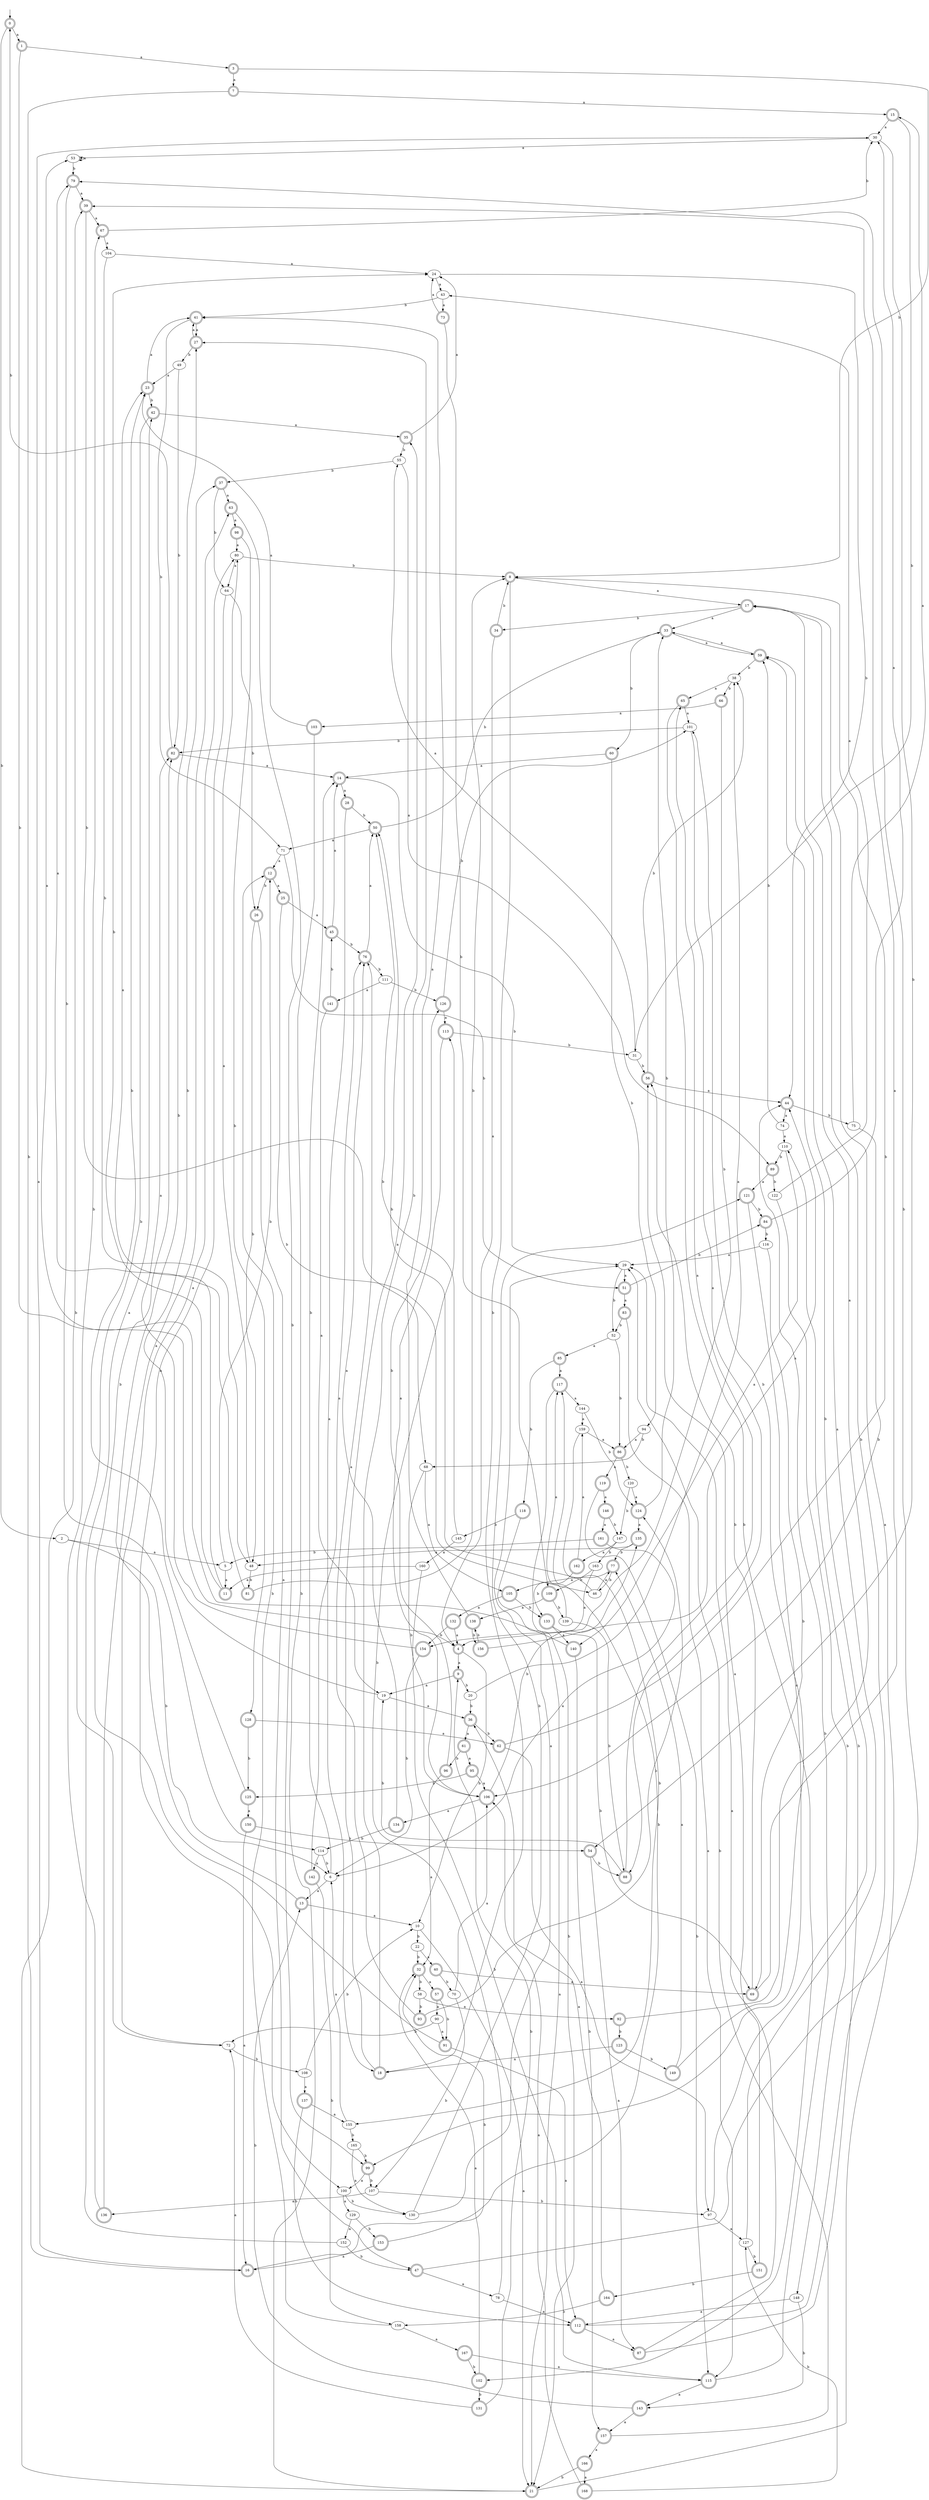 digraph RandomDFA {
  __start0 [label="", shape=none];
  __start0 -> 0 [label=""];
  0 [shape=circle] [shape=doublecircle]
  0 -> 1 [label="a"]
  0 -> 2 [label="b"]
  1 [shape=doublecircle]
  1 -> 3 [label="a"]
  1 -> 4 [label="b"]
  2
  2 -> 5 [label="a"]
  2 -> 6 [label="b"]
  3 [shape=doublecircle]
  3 -> 7 [label="a"]
  3 -> 8 [label="b"]
  4 [shape=doublecircle]
  4 -> 9 [label="a"]
  4 -> 10 [label="b"]
  5
  5 -> 11 [label="a"]
  5 -> 12 [label="b"]
  6
  6 -> 13 [label="a"]
  6 -> 14 [label="b"]
  7 [shape=doublecircle]
  7 -> 15 [label="a"]
  7 -> 16 [label="b"]
  8 [shape=doublecircle]
  8 -> 17 [label="a"]
  8 -> 18 [label="b"]
  9 [shape=doublecircle]
  9 -> 19 [label="a"]
  9 -> 20 [label="b"]
  10
  10 -> 21 [label="a"]
  10 -> 22 [label="b"]
  11 [shape=doublecircle]
  11 -> 23 [label="a"]
  11 -> 24 [label="b"]
  12 [shape=doublecircle]
  12 -> 25 [label="a"]
  12 -> 26 [label="b"]
  13 [shape=doublecircle]
  13 -> 10 [label="a"]
  13 -> 27 [label="b"]
  14 [shape=doublecircle]
  14 -> 28 [label="a"]
  14 -> 29 [label="b"]
  15 [shape=doublecircle]
  15 -> 30 [label="a"]
  15 -> 31 [label="b"]
  16 [shape=doublecircle]
  16 -> 30 [label="a"]
  16 -> 32 [label="b"]
  17 [shape=doublecircle]
  17 -> 33 [label="a"]
  17 -> 34 [label="b"]
  18 [shape=doublecircle]
  18 -> 35 [label="a"]
  18 -> 27 [label="b"]
  19
  19 -> 36 [label="a"]
  19 -> 37 [label="b"]
  20
  20 -> 38 [label="a"]
  20 -> 36 [label="b"]
  21 [shape=doublecircle]
  21 -> 17 [label="a"]
  21 -> 39 [label="b"]
  22
  22 -> 40 [label="a"]
  22 -> 32 [label="b"]
  23 [shape=doublecircle]
  23 -> 41 [label="a"]
  23 -> 42 [label="b"]
  24
  24 -> 43 [label="a"]
  24 -> 44 [label="b"]
  25 [shape=doublecircle]
  25 -> 45 [label="a"]
  25 -> 46 [label="b"]
  26 [shape=doublecircle]
  26 -> 47 [label="a"]
  26 -> 48 [label="b"]
  27 [shape=doublecircle]
  27 -> 41 [label="a"]
  27 -> 49 [label="b"]
  28 [shape=doublecircle]
  28 -> 18 [label="a"]
  28 -> 50 [label="b"]
  29
  29 -> 51 [label="a"]
  29 -> 52 [label="b"]
  30
  30 -> 53 [label="a"]
  30 -> 54 [label="b"]
  31
  31 -> 55 [label="a"]
  31 -> 56 [label="b"]
  32 [shape=doublecircle]
  32 -> 57 [label="a"]
  32 -> 58 [label="b"]
  33 [shape=doublecircle]
  33 -> 59 [label="a"]
  33 -> 60 [label="b"]
  34 [shape=doublecircle]
  34 -> 4 [label="a"]
  34 -> 8 [label="b"]
  35 [shape=doublecircle]
  35 -> 24 [label="a"]
  35 -> 55 [label="b"]
  36 [shape=doublecircle]
  36 -> 61 [label="a"]
  36 -> 62 [label="b"]
  37 [shape=doublecircle]
  37 -> 63 [label="a"]
  37 -> 64 [label="b"]
  38
  38 -> 65 [label="a"]
  38 -> 66 [label="b"]
  39 [shape=doublecircle]
  39 -> 67 [label="a"]
  39 -> 68 [label="b"]
  40 [shape=doublecircle]
  40 -> 69 [label="a"]
  40 -> 70 [label="b"]
  41 [shape=doublecircle]
  41 -> 27 [label="a"]
  41 -> 71 [label="b"]
  42 [shape=doublecircle]
  42 -> 35 [label="a"]
  42 -> 72 [label="b"]
  43
  43 -> 73 [label="a"]
  43 -> 41 [label="b"]
  44 [shape=doublecircle]
  44 -> 74 [label="a"]
  44 -> 75 [label="b"]
  45 [shape=doublecircle]
  45 -> 14 [label="a"]
  45 -> 76 [label="b"]
  46
  46 -> 77 [label="a"]
  46 -> 50 [label="b"]
  47 [shape=doublecircle]
  47 -> 78 [label="a"]
  47 -> 79 [label="b"]
  48
  48 -> 80 [label="a"]
  48 -> 81 [label="b"]
  49
  49 -> 23 [label="a"]
  49 -> 82 [label="b"]
  50 [shape=doublecircle]
  50 -> 71 [label="a"]
  50 -> 33 [label="b"]
  51 [shape=doublecircle]
  51 -> 83 [label="a"]
  51 -> 84 [label="b"]
  52
  52 -> 85 [label="a"]
  52 -> 86 [label="b"]
  53
  53 -> 53 [label="a"]
  53 -> 79 [label="b"]
  54 [shape=doublecircle]
  54 -> 87 [label="a"]
  54 -> 88 [label="b"]
  55
  55 -> 89 [label="a"]
  55 -> 37 [label="b"]
  56 [shape=doublecircle]
  56 -> 44 [label="a"]
  56 -> 38 [label="b"]
  57 [shape=doublecircle]
  57 -> 90 [label="a"]
  57 -> 91 [label="b"]
  58
  58 -> 92 [label="a"]
  58 -> 93 [label="b"]
  59 [shape=doublecircle]
  59 -> 33 [label="a"]
  59 -> 38 [label="b"]
  60 [shape=doublecircle]
  60 -> 14 [label="a"]
  60 -> 94 [label="b"]
  61 [shape=doublecircle]
  61 -> 95 [label="a"]
  61 -> 96 [label="b"]
  62 [shape=doublecircle]
  62 -> 97 [label="a"]
  62 -> 8 [label="b"]
  63 [shape=doublecircle]
  63 -> 98 [label="a"]
  63 -> 99 [label="b"]
  64
  64 -> 100 [label="a"]
  64 -> 26 [label="b"]
  65 [shape=doublecircle]
  65 -> 101 [label="a"]
  65 -> 102 [label="b"]
  66 [shape=doublecircle]
  66 -> 103 [label="a"]
  66 -> 4 [label="b"]
  67 [shape=doublecircle]
  67 -> 104 [label="a"]
  67 -> 30 [label="b"]
  68
  68 -> 105 [label="a"]
  68 -> 106 [label="b"]
  69 [shape=doublecircle]
  69 -> 39 [label="a"]
  69 -> 56 [label="b"]
  70
  70 -> 106 [label="a"]
  70 -> 107 [label="b"]
  71
  71 -> 12 [label="a"]
  71 -> 51 [label="b"]
  72
  72 -> 80 [label="a"]
  72 -> 108 [label="b"]
  73 [shape=doublecircle]
  73 -> 24 [label="a"]
  73 -> 109 [label="b"]
  74
  74 -> 110 [label="a"]
  74 -> 59 [label="b"]
  75
  75 -> 15 [label="a"]
  75 -> 106 [label="b"]
  76 [shape=doublecircle]
  76 -> 50 [label="a"]
  76 -> 111 [label="b"]
  77 [shape=doublecircle]
  77 -> 105 [label="a"]
  77 -> 46 [label="b"]
  78
  78 -> 112 [label="a"]
  78 -> 113 [label="b"]
  79 [shape=doublecircle]
  79 -> 39 [label="a"]
  79 -> 114 [label="b"]
  80
  80 -> 64 [label="a"]
  80 -> 8 [label="b"]
  81 [shape=doublecircle]
  81 -> 79 [label="a"]
  81 -> 8 [label="b"]
  82 [shape=doublecircle]
  82 -> 14 [label="a"]
  82 -> 0 [label="b"]
  83 [shape=doublecircle]
  83 -> 115 [label="a"]
  83 -> 52 [label="b"]
  84 [shape=doublecircle]
  84 -> 30 [label="a"]
  84 -> 116 [label="b"]
  85 [shape=doublecircle]
  85 -> 117 [label="a"]
  85 -> 118 [label="b"]
  86 [shape=doublecircle]
  86 -> 119 [label="a"]
  86 -> 120 [label="b"]
  87 [shape=doublecircle]
  87 -> 29 [label="a"]
  87 -> 110 [label="b"]
  88 [shape=doublecircle]
  88 -> 65 [label="a"]
  88 -> 19 [label="b"]
  89 [shape=doublecircle]
  89 -> 121 [label="a"]
  89 -> 122 [label="b"]
  90
  90 -> 91 [label="a"]
  90 -> 72 [label="b"]
  91 [shape=doublecircle]
  91 -> 112 [label="a"]
  91 -> 82 [label="b"]
  92 [shape=doublecircle]
  92 -> 17 [label="a"]
  92 -> 123 [label="b"]
  93 [shape=doublecircle]
  93 -> 76 [label="a"]
  93 -> 124 [label="b"]
  94
  94 -> 86 [label="a"]
  94 -> 68 [label="b"]
  95 [shape=doublecircle]
  95 -> 106 [label="a"]
  95 -> 125 [label="b"]
  96 [shape=doublecircle]
  96 -> 32 [label="a"]
  96 -> 126 [label="b"]
  97
  97 -> 127 [label="a"]
  97 -> 59 [label="b"]
  98 [shape=doublecircle]
  98 -> 80 [label="a"]
  98 -> 128 [label="b"]
  99 [shape=doublecircle]
  99 -> 100 [label="a"]
  99 -> 107 [label="b"]
  100
  100 -> 129 [label="a"]
  100 -> 130 [label="b"]
  101
  101 -> 88 [label="a"]
  101 -> 82 [label="b"]
  102 [shape=doublecircle]
  102 -> 32 [label="a"]
  102 -> 131 [label="b"]
  103 [shape=doublecircle]
  103 -> 23 [label="a"]
  103 -> 21 [label="b"]
  104
  104 -> 24 [label="a"]
  104 -> 48 [label="b"]
  105 [shape=doublecircle]
  105 -> 132 [label="a"]
  105 -> 133 [label="b"]
  106 [shape=doublecircle]
  106 -> 134 [label="a"]
  106 -> 135 [label="b"]
  107
  107 -> 136 [label="a"]
  107 -> 97 [label="b"]
  108
  108 -> 137 [label="a"]
  108 -> 10 [label="b"]
  109 [shape=doublecircle]
  109 -> 138 [label="a"]
  109 -> 139 [label="b"]
  110
  110 -> 140 [label="a"]
  110 -> 89 [label="b"]
  111
  111 -> 141 [label="a"]
  111 -> 126 [label="b"]
  112 [shape=doublecircle]
  112 -> 87 [label="a"]
  112 -> 17 [label="b"]
  113 [shape=doublecircle]
  113 -> 106 [label="a"]
  113 -> 31 [label="b"]
  114
  114 -> 142 [label="a"]
  114 -> 6 [label="b"]
  115 [shape=doublecircle]
  115 -> 143 [label="a"]
  115 -> 44 [label="b"]
  116
  116 -> 29 [label="a"]
  116 -> 69 [label="b"]
  117 [shape=doublecircle]
  117 -> 144 [label="a"]
  117 -> 21 [label="b"]
  118 [shape=doublecircle]
  118 -> 21 [label="a"]
  118 -> 145 [label="b"]
  119 [shape=doublecircle]
  119 -> 146 [label="a"]
  119 -> 115 [label="b"]
  120
  120 -> 124 [label="a"]
  120 -> 147 [label="b"]
  121 [shape=doublecircle]
  121 -> 99 [label="a"]
  121 -> 84 [label="b"]
  122
  122 -> 43 [label="a"]
  122 -> 148 [label="b"]
  123 [shape=doublecircle]
  123 -> 18 [label="a"]
  123 -> 149 [label="b"]
  124 [shape=doublecircle]
  124 -> 135 [label="a"]
  124 -> 33 [label="b"]
  125 [shape=doublecircle]
  125 -> 150 [label="a"]
  125 -> 23 [label="b"]
  126 [shape=doublecircle]
  126 -> 113 [label="a"]
  126 -> 101 [label="b"]
  127
  127 -> 59 [label="a"]
  127 -> 151 [label="b"]
  128 [shape=doublecircle]
  128 -> 62 [label="a"]
  128 -> 125 [label="b"]
  129
  129 -> 152 [label="a"]
  129 -> 153 [label="b"]
  130
  130 -> 29 [label="a"]
  130 -> 121 [label="b"]
  131 [shape=doublecircle]
  131 -> 72 [label="a"]
  131 -> 9 [label="b"]
  132 [shape=doublecircle]
  132 -> 4 [label="a"]
  132 -> 154 [label="b"]
  133 [shape=doublecircle]
  133 -> 140 [label="a"]
  133 -> 69 [label="b"]
  134 [shape=doublecircle]
  134 -> 76 [label="a"]
  134 -> 114 [label="b"]
  135 [shape=doublecircle]
  135 -> 48 [label="a"]
  135 -> 77 [label="b"]
  136 [shape=doublecircle]
  136 -> 63 [label="a"]
  136 -> 67 [label="b"]
  137 [shape=doublecircle]
  137 -> 155 [label="a"]
  137 -> 112 [label="b"]
  138 [shape=doublecircle]
  138 -> 41 [label="a"]
  138 -> 156 [label="b"]
  139
  139 -> 117 [label="a"]
  139 -> 88 [label="b"]
  140 [shape=doublecircle]
  140 -> 53 [label="a"]
  140 -> 157 [label="b"]
  141 [shape=doublecircle]
  141 -> 19 [label="a"]
  141 -> 45 [label="b"]
  142 [shape=doublecircle]
  142 -> 76 [label="a"]
  142 -> 158 [label="b"]
  143 [shape=doublecircle]
  143 -> 157 [label="a"]
  143 -> 13 [label="b"]
  144
  144 -> 159 [label="a"]
  144 -> 124 [label="b"]
  145
  145 -> 160 [label="a"]
  145 -> 50 [label="b"]
  146 [shape=doublecircle]
  146 -> 161 [label="a"]
  146 -> 147 [label="b"]
  147
  147 -> 162 [label="a"]
  147 -> 163 [label="b"]
  148
  148 -> 112 [label="a"]
  148 -> 143 [label="b"]
  149 [shape=doublecircle]
  149 -> 77 [label="a"]
  149 -> 101 [label="b"]
  150 [shape=doublecircle]
  150 -> 16 [label="a"]
  150 -> 54 [label="b"]
  151 [shape=doublecircle]
  151 -> 56 [label="a"]
  151 -> 164 [label="b"]
  152
  152 -> 42 [label="a"]
  152 -> 47 [label="b"]
  153 [shape=doublecircle]
  153 -> 16 [label="a"]
  153 -> 117 [label="b"]
  154 [shape=doublecircle]
  154 -> 82 [label="a"]
  154 -> 6 [label="b"]
  155
  155 -> 6 [label="a"]
  155 -> 165 [label="b"]
  156 [shape=doublecircle]
  156 -> 44 [label="a"]
  156 -> 138 [label="b"]
  157 [shape=doublecircle]
  157 -> 166 [label="a"]
  157 -> 29 [label="b"]
  158
  158 -> 167 [label="a"]
  158 -> 12 [label="b"]
  159
  159 -> 86 [label="a"]
  159 -> 155 [label="b"]
  160
  160 -> 11 [label="a"]
  160 -> 115 [label="b"]
  161 [shape=doublecircle]
  161 -> 6 [label="a"]
  161 -> 5 [label="b"]
  162 [shape=doublecircle]
  162 -> 159 [label="a"]
  162 -> 133 [label="b"]
  163
  163 -> 154 [label="a"]
  163 -> 109 [label="b"]
  164 [shape=doublecircle]
  164 -> 36 [label="a"]
  164 -> 158 [label="b"]
  165
  165 -> 130 [label="a"]
  165 -> 99 [label="b"]
  166 [shape=doublecircle]
  166 -> 168 [label="a"]
  166 -> 21 [label="b"]
  167 [shape=doublecircle]
  167 -> 115 [label="a"]
  167 -> 102 [label="b"]
  168 [shape=doublecircle]
  168 -> 106 [label="a"]
  168 -> 127 [label="b"]
}
